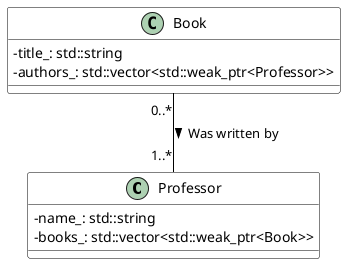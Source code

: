 @startuml
skinparam classAttributeIconSize 0
skinparam class {
    BackgroundColor White
    ArrowColor Black
    BorderColor Black
}

class Professor {
- name_: std::string
-books_: std::vector<std::weak_ptr<Book>>

}

class Book {
-title_: std::string
-authors_: std::vector<std::weak_ptr<Professor>>

}

Book "0..*" --  "1..*" Professor: > Was written by



@enduml